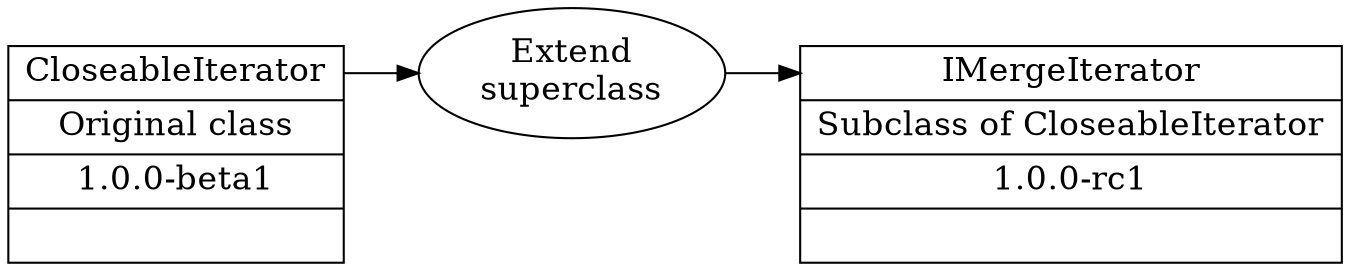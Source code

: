 digraph g { graph [ rankdir = "LR"];
node [ fontsize = "16" shape = "record" ];
edge [];
"node0" [
label = "<f0> CloseableIterator | <f1> Original class | <f2> 1.0.0-beta1 | <f3> "
shape = "record"
color = "black"
];
"node1" [
label = "Extend
superclass"shape = "oval"
color = "black"
];"node2" [
label = "<f0> IMergeIterator | <f1> Subclass of CloseableIterator | <f2> 1.0.0-rc1
 | <f3> "
shape = "record"
color = "black"
];
"node0":f0 -> "node1":f0
[
id = 0
];
"node1":f0 -> "node2":f0
[
id = 1
];

}
